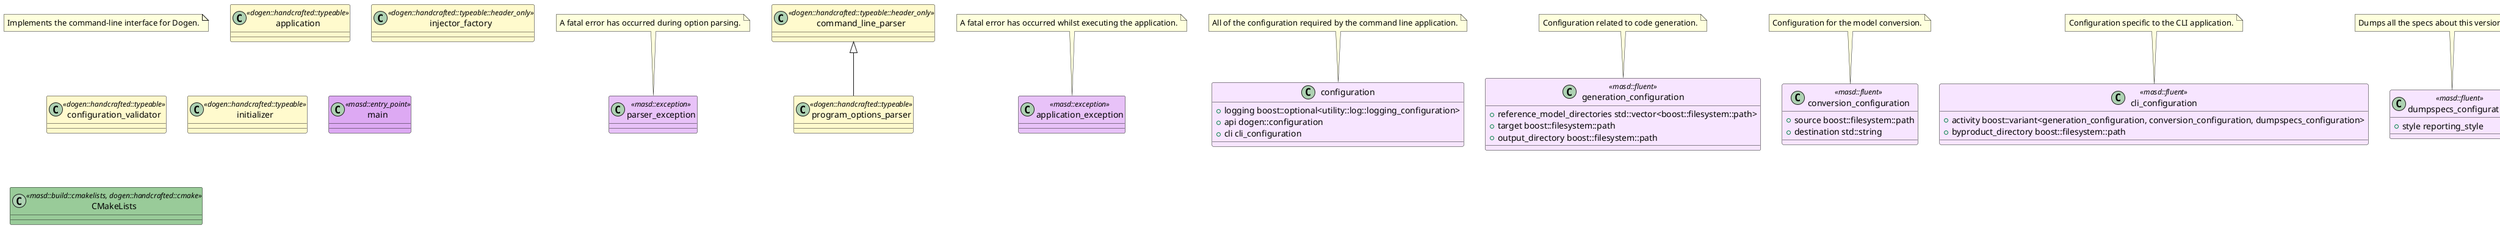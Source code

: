 @startuml
set namespaceSeparator ::
note as N1
Implements the command-line interface for Dogen.
end note

class parser_exception <<masd::exception>> #E8C2F8 {
}

note top of  parser_exception
A fatal error has occurred during option parsing.
end note

class application <<dogen::handcrafted::typeable>> #FFFACD {
}

class command_line_parser <<dogen::handcrafted::typeable::header_only>> #FFFACD {
}

class program_options_parser <<dogen::handcrafted::typeable>> #FFFACD {
}

command_line_parser <|-- program_options_parser
class injector_factory <<dogen::handcrafted::typeable::header_only>> #FFFACD {
}

class application_exception <<masd::exception>> #E8C2F8 {
}

note top of  application_exception
A fatal error has occurred whilst executing the application.
end note

class configuration #F7E5FF {
        +{field} logging boost::optional<utility::log::logging_configuration>
        +{field} api dogen::configuration
        +{field} cli cli_configuration
}

note top of  configuration
All of the configuration required by the command line application.
end note

class generation_configuration <<masd::fluent>> #F7E5FF {
        +{field} reference_model_directories std::vector<boost::filesystem::path>
        +{field} target boost::filesystem::path
        +{field} output_directory boost::filesystem::path
}

note top of  generation_configuration
Configuration related to code generation.
end note

class conversion_configuration <<masd::fluent>> #F7E5FF {
        +{field} source boost::filesystem::path
        +{field} destination std::string
}

note top of  conversion_configuration
Configuration for the model conversion.
end note

class configuration_validator <<dogen::handcrafted::typeable>> #FFFACD {
}

class initializer <<dogen::handcrafted::typeable>> #FFFACD {
}

class cli_configuration <<masd::fluent>> #F7E5FF {
        +{field} activity boost::variant<generation_configuration, conversion_configuration, dumpspecs_configuration>
        +{field} byproduct_directory boost::filesystem::path
}

note top of  cli_configuration
Configuration specific to the CLI application.
end note

class main <<masd::entry_point>> #DDA9F3 {
}

class CMakeLists <<masd::build::cmakelists, dogen::handcrafted::cmake>> #99CB99 {
}

class dumpspecs_configuration <<masd::fluent>> #F7E5FF {
        +{field} style reporting_style
}

note top of  dumpspecs_configuration
Dumps all the specs about this version of dogen.
end note

@enduml
